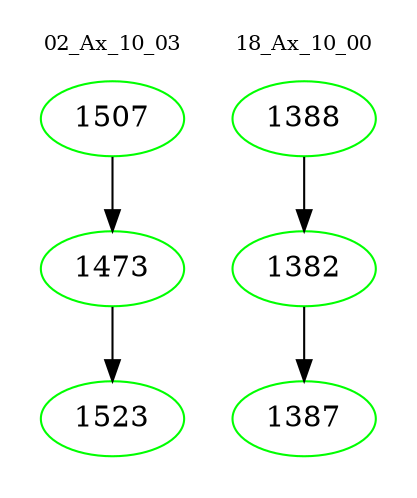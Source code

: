 digraph{
subgraph cluster_0 {
color = white
label = "02_Ax_10_03";
fontsize=10;
T0_1507 [label="1507", color="green"]
T0_1507 -> T0_1473 [color="black"]
T0_1473 [label="1473", color="green"]
T0_1473 -> T0_1523 [color="black"]
T0_1523 [label="1523", color="green"]
}
subgraph cluster_1 {
color = white
label = "18_Ax_10_00";
fontsize=10;
T1_1388 [label="1388", color="green"]
T1_1388 -> T1_1382 [color="black"]
T1_1382 [label="1382", color="green"]
T1_1382 -> T1_1387 [color="black"]
T1_1387 [label="1387", color="green"]
}
}
